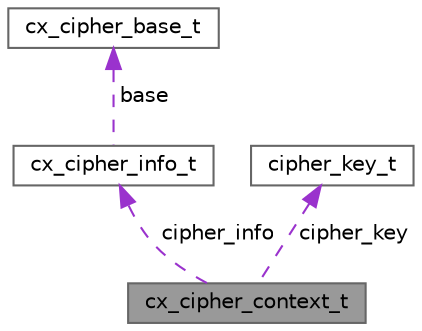digraph "cx_cipher_context_t"
{
 // LATEX_PDF_SIZE
  bgcolor="transparent";
  edge [fontname=Helvetica,fontsize=10,labelfontname=Helvetica,labelfontsize=10];
  node [fontname=Helvetica,fontsize=10,shape=box,height=0.2,width=0.4];
  Node1 [label="cx_cipher_context_t",height=0.2,width=0.4,color="gray40", fillcolor="grey60", style="filled", fontcolor="black",tooltip=" "];
  Node2 -> Node1 [dir="back",color="darkorchid3",style="dashed",label=" cipher_info" ];
  Node2 [label="cx_cipher_info_t",height=0.2,width=0.4,color="gray40", fillcolor="white", style="filled",URL="$structcx__cipher__info__t.html",tooltip=" "];
  Node3 -> Node2 [dir="back",color="darkorchid3",style="dashed",label=" base" ];
  Node3 [label="cx_cipher_base_t",height=0.2,width=0.4,color="gray40", fillcolor="white", style="filled",URL="$structcx__cipher__base__t.html",tooltip=" "];
  Node4 -> Node1 [dir="back",color="darkorchid3",style="dashed",label=" cipher_key" ];
  Node4 [label="cipher_key_t",height=0.2,width=0.4,color="gray40", fillcolor="white", style="filled",URL="$structcipher__key__t.html",tooltip=" "];
}
